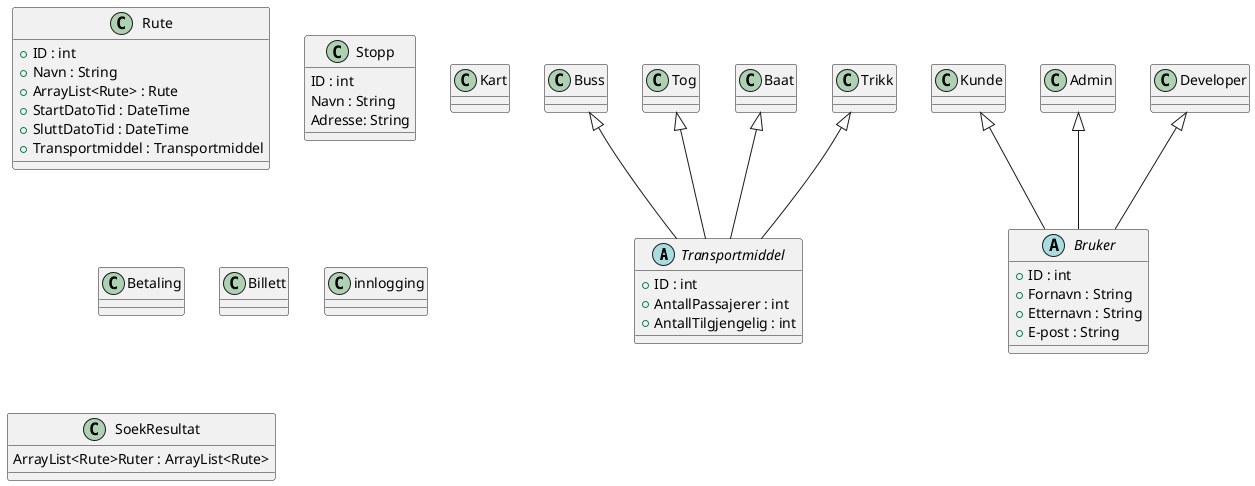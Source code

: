 @startuml
'https://plantuml.com/class-diagram

abstract class Transportmiddel {
    + ID : int
    + AntallPassajerer : int
    + AntallTilgjengelig : int
}

Buss <|-- Transportmiddel
Tog <|-- Transportmiddel
Baat <|-- Transportmiddel
Trikk <|-- Transportmiddel

class Buss {
}
class Tog {
}
class Baat {
}
class Trikk {
}

'--------------------------'
abstract class Bruker {
    + ID : int
    + Fornavn : String
    + Etternavn : String
    + E-post : String
}

Kunde <|-- Bruker
Admin <|-- Bruker
Developer <|-- Bruker

class Kunde {
}
class Admin {
}
class Developer {
}

'--------------------------'

class Rute {
    + ID : int
    + Navn : String
    + ArrayList<Rute> : Rute
    + StartDatoTid : DateTime
    + SluttDatoTid : DateTime
    + Transportmiddel : Transportmiddel
}
class Stopp {
    ID : int
    Navn : String
    Adresse: String
}
class Kart {
}

'--------------------------'

class Betaling {
}
class Billett {
}
class innlogging {
}

'--------------------------'
class SoekResultat {
    ArrayList<Rute>Ruter : ArrayList<Rute>
}

'Eksempler'
/'interface List
interface Collection

List <|-- AbstractList
Collection <|-- AbstractCollection

Collection <|- List
AbstractCollection <|- AbstractList
AbstractList <|-- ArrayList

class ArrayList {
Object[] elementData
size()
}

enum TimeUnit {
DAYS
HOURS
MINUTES
}'/

@enduml